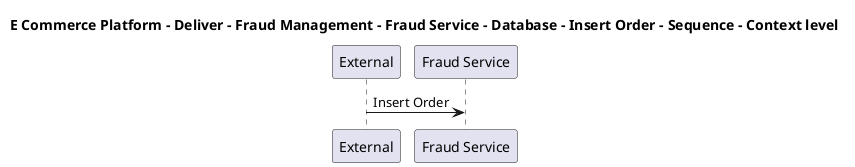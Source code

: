 @startuml

title E Commerce Platform - Deliver - Fraud Management - Fraud Service - Database - Insert Order - Sequence - Context level

participant "External" as C4InterFlow.SoftwareSystems.ExternalSystem
participant "Fraud Service" as ECommercePlatform.Deliver.FraudManagement.SoftwareSystems.FraudService

C4InterFlow.SoftwareSystems.ExternalSystem -> ECommercePlatform.Deliver.FraudManagement.SoftwareSystems.FraudService : Insert Order


@enduml

